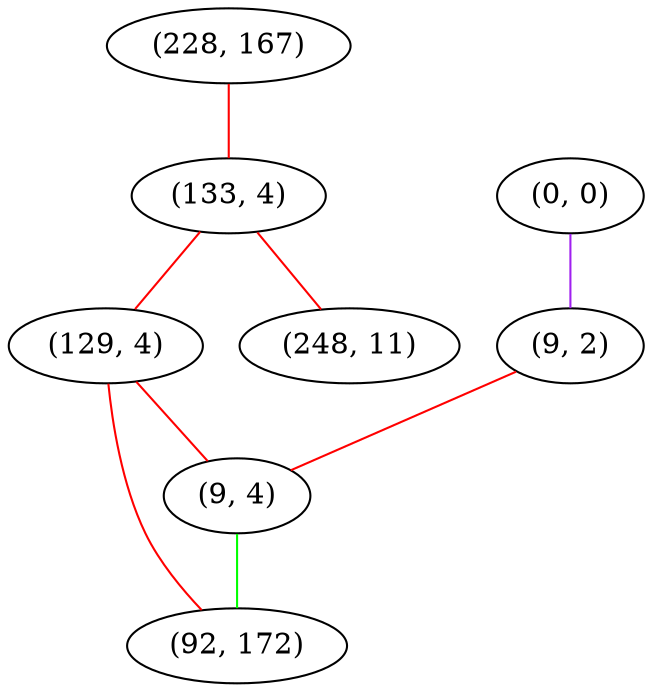 graph "" {
"(228, 167)";
"(0, 0)";
"(9, 2)";
"(133, 4)";
"(129, 4)";
"(9, 4)";
"(248, 11)";
"(92, 172)";
"(228, 167)" -- "(133, 4)"  [color=red, key=0, weight=1];
"(0, 0)" -- "(9, 2)"  [color=purple, key=0, weight=4];
"(9, 2)" -- "(9, 4)"  [color=red, key=0, weight=1];
"(133, 4)" -- "(248, 11)"  [color=red, key=0, weight=1];
"(133, 4)" -- "(129, 4)"  [color=red, key=0, weight=1];
"(129, 4)" -- "(92, 172)"  [color=red, key=0, weight=1];
"(129, 4)" -- "(9, 4)"  [color=red, key=0, weight=1];
"(9, 4)" -- "(92, 172)"  [color=green, key=0, weight=2];
}
